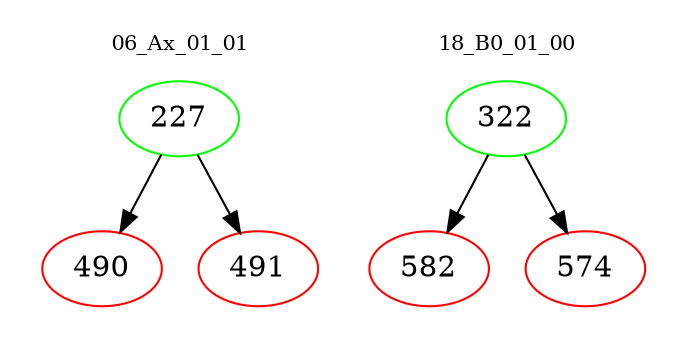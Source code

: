 digraph{
subgraph cluster_0 {
color = white
label = "06_Ax_01_01";
fontsize=10;
T0_227 [label="227", color="green"]
T0_227 -> T0_490 [color="black"]
T0_490 [label="490", color="red"]
T0_227 -> T0_491 [color="black"]
T0_491 [label="491", color="red"]
}
subgraph cluster_1 {
color = white
label = "18_B0_01_00";
fontsize=10;
T1_322 [label="322", color="green"]
T1_322 -> T1_582 [color="black"]
T1_582 [label="582", color="red"]
T1_322 -> T1_574 [color="black"]
T1_574 [label="574", color="red"]
}
}
